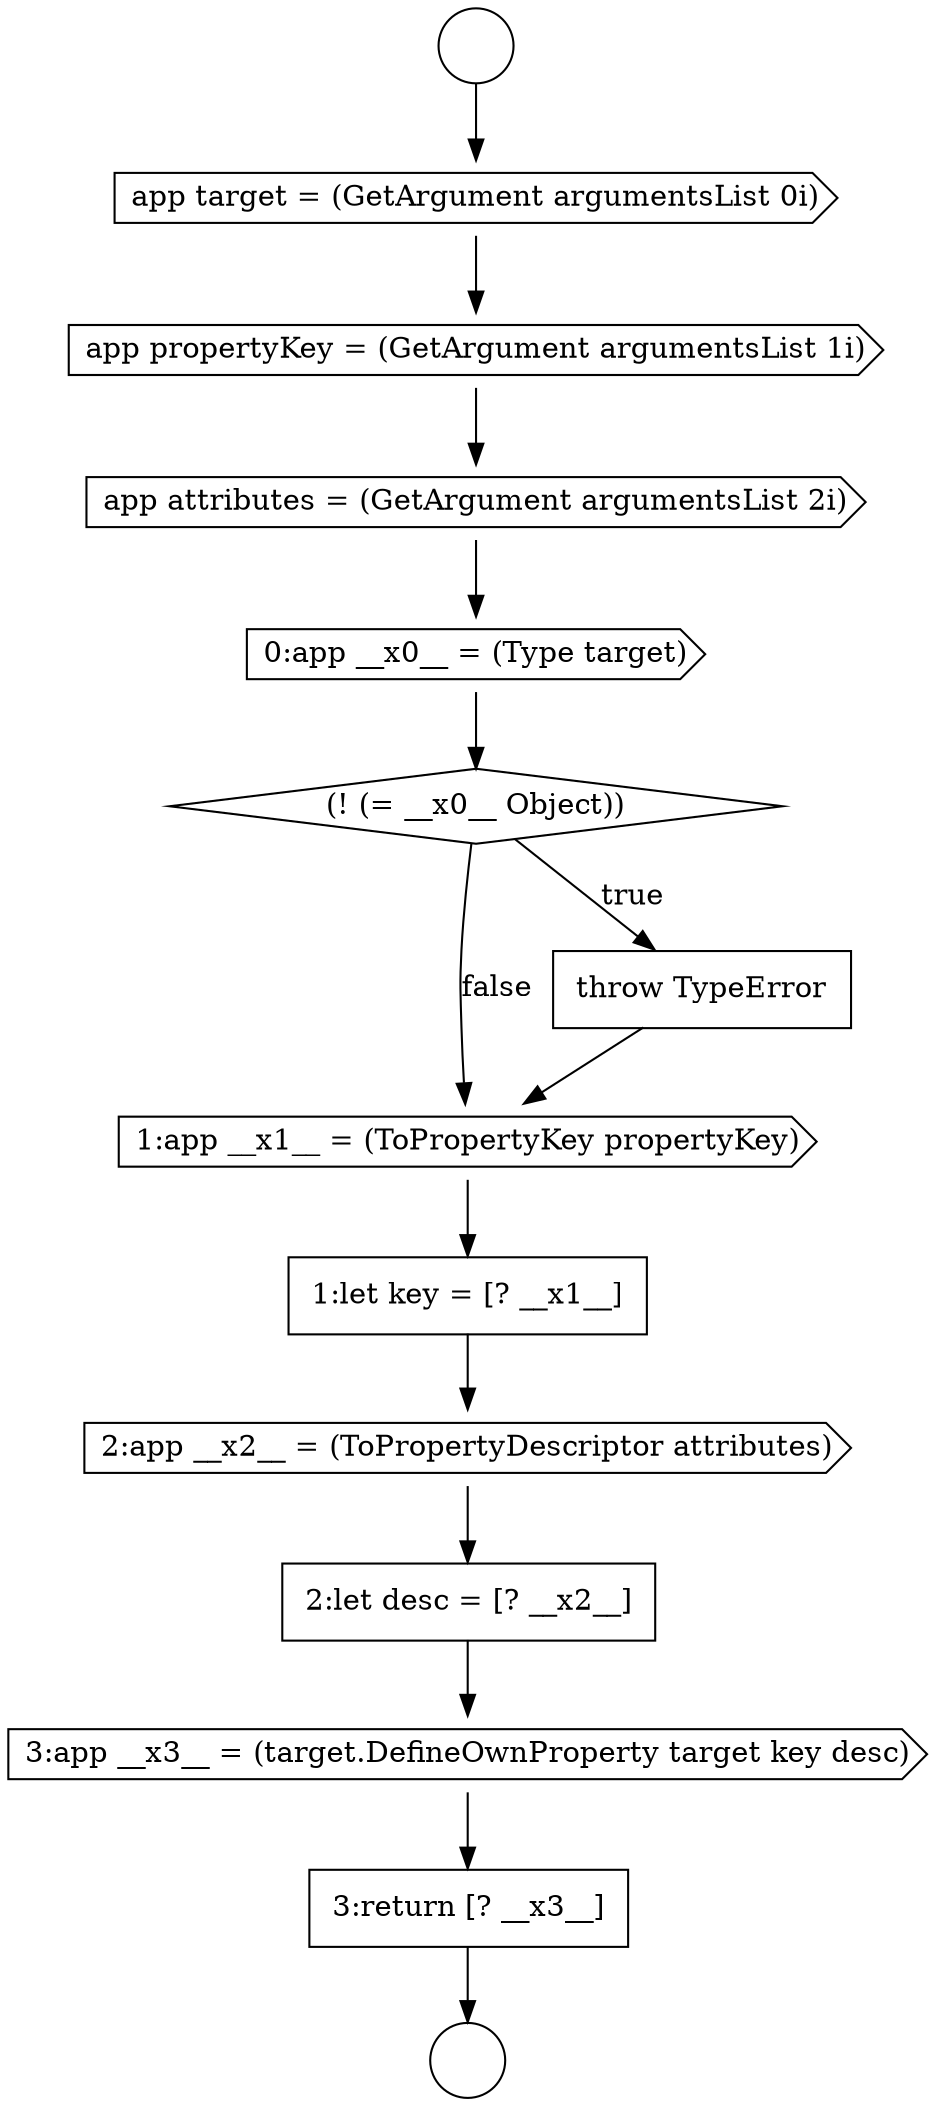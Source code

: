 digraph {
  node19423 [shape=diamond, label=<<font color="black">(! (= __x0__ Object))</font>> color="black" fillcolor="white" style=filled]
  node19419 [shape=cds, label=<<font color="black">app target = (GetArgument argumentsList 0i)</font>> color="black" fillcolor="white" style=filled]
  node19425 [shape=cds, label=<<font color="black">1:app __x1__ = (ToPropertyKey propertyKey)</font>> color="black" fillcolor="white" style=filled]
  node19430 [shape=none, margin=0, label=<<font color="black">
    <table border="0" cellborder="1" cellspacing="0" cellpadding="10">
      <tr><td align="left">3:return [? __x3__]</td></tr>
    </table>
  </font>> color="black" fillcolor="white" style=filled]
  node19418 [shape=circle label=" " color="black" fillcolor="white" style=filled]
  node19417 [shape=circle label=" " color="black" fillcolor="white" style=filled]
  node19421 [shape=cds, label=<<font color="black">app attributes = (GetArgument argumentsList 2i)</font>> color="black" fillcolor="white" style=filled]
  node19426 [shape=none, margin=0, label=<<font color="black">
    <table border="0" cellborder="1" cellspacing="0" cellpadding="10">
      <tr><td align="left">1:let key = [? __x1__]</td></tr>
    </table>
  </font>> color="black" fillcolor="white" style=filled]
  node19429 [shape=cds, label=<<font color="black">3:app __x3__ = (target.DefineOwnProperty target key desc)</font>> color="black" fillcolor="white" style=filled]
  node19424 [shape=none, margin=0, label=<<font color="black">
    <table border="0" cellborder="1" cellspacing="0" cellpadding="10">
      <tr><td align="left">throw TypeError</td></tr>
    </table>
  </font>> color="black" fillcolor="white" style=filled]
  node19420 [shape=cds, label=<<font color="black">app propertyKey = (GetArgument argumentsList 1i)</font>> color="black" fillcolor="white" style=filled]
  node19427 [shape=cds, label=<<font color="black">2:app __x2__ = (ToPropertyDescriptor attributes)</font>> color="black" fillcolor="white" style=filled]
  node19428 [shape=none, margin=0, label=<<font color="black">
    <table border="0" cellborder="1" cellspacing="0" cellpadding="10">
      <tr><td align="left">2:let desc = [? __x2__]</td></tr>
    </table>
  </font>> color="black" fillcolor="white" style=filled]
  node19422 [shape=cds, label=<<font color="black">0:app __x0__ = (Type target)</font>> color="black" fillcolor="white" style=filled]
  node19424 -> node19425 [ color="black"]
  node19417 -> node19419 [ color="black"]
  node19429 -> node19430 [ color="black"]
  node19428 -> node19429 [ color="black"]
  node19423 -> node19424 [label=<<font color="black">true</font>> color="black"]
  node19423 -> node19425 [label=<<font color="black">false</font>> color="black"]
  node19422 -> node19423 [ color="black"]
  node19421 -> node19422 [ color="black"]
  node19419 -> node19420 [ color="black"]
  node19427 -> node19428 [ color="black"]
  node19430 -> node19418 [ color="black"]
  node19426 -> node19427 [ color="black"]
  node19420 -> node19421 [ color="black"]
  node19425 -> node19426 [ color="black"]
}
